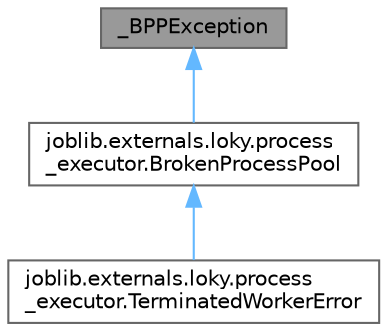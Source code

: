digraph "_BPPException"
{
 // LATEX_PDF_SIZE
  bgcolor="transparent";
  edge [fontname=Helvetica,fontsize=10,labelfontname=Helvetica,labelfontsize=10];
  node [fontname=Helvetica,fontsize=10,shape=box,height=0.2,width=0.4];
  Node1 [id="Node000001",label="_BPPException",height=0.2,width=0.4,color="gray40", fillcolor="grey60", style="filled", fontcolor="black",tooltip=" "];
  Node1 -> Node2 [id="edge1_Node000001_Node000002",dir="back",color="steelblue1",style="solid",tooltip=" "];
  Node2 [id="Node000002",label="joblib.externals.loky.process\l_executor.BrokenProcessPool",height=0.2,width=0.4,color="gray40", fillcolor="white", style="filled",URL="$db/de9/classjoblib_1_1externals_1_1loky_1_1process__executor_1_1BrokenProcessPool.html",tooltip=" "];
  Node2 -> Node3 [id="edge2_Node000002_Node000003",dir="back",color="steelblue1",style="solid",tooltip=" "];
  Node3 [id="Node000003",label="joblib.externals.loky.process\l_executor.TerminatedWorkerError",height=0.2,width=0.4,color="gray40", fillcolor="white", style="filled",URL="$dd/d85/classjoblib_1_1externals_1_1loky_1_1process__executor_1_1TerminatedWorkerError.html",tooltip=" "];
}
